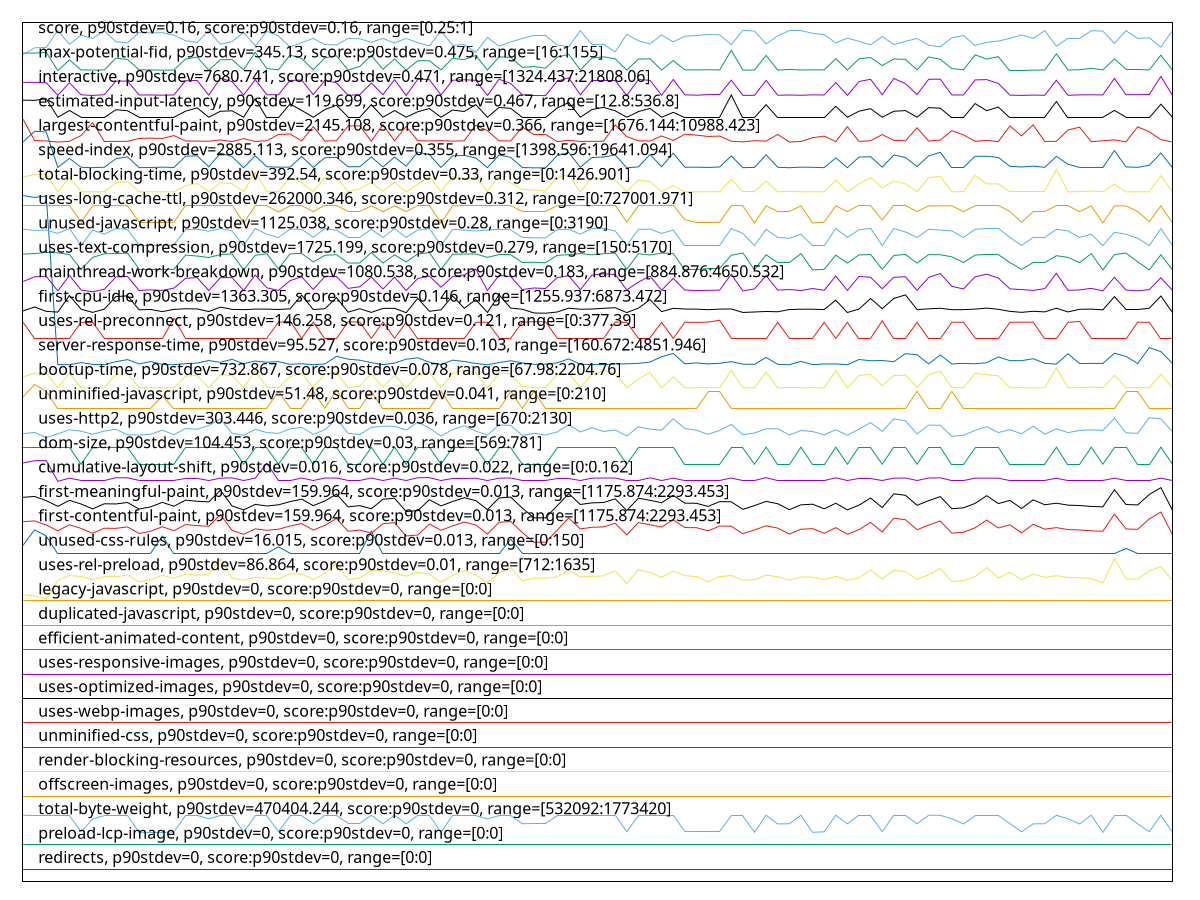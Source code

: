 reset

$redirectsP90Stdev0ScoreP90Stdev0Range00 <<EOF
0 0.5
1 0.5
2 0.5
3 0.5
4 0.5
5 0.5
6 0.5
7 0.5
8 0.5
9 0.5
10 0.5
11 0.5
12 0.5
13 0.5
14 0.5
15 0.5
16 0.5
17 0.5
18 0.5
19 0.5
20 0.5
21 0.5
22 0.5
23 0.5
24 0.5
25 0.5
26 0.5
27 0.5
28 0.5
29 0.5
30 0.5
31 0.5
32 0.5
33 0.5
34 0.5
35 0.5
36 0.5
37 0.5
38 0.5
39 0.5
40 0.5
41 0.5
42 0.5
43 0.5
44 0.5
45 0.5
46 0.5
47 0.5
48 0.5
49 0.5
50 0.5
51 0.5
52 0.5
53 0.5
54 0.5
55 0.5
56 0.5
57 0.5
58 0.5
59 0.5
60 0.5
61 0.5
62 0.5
63 0.5
64 0.5
65 0.5
66 0.5
67 0.5
68 0.5
69 0.5
70 0.5
71 0.5
72 0.5
73 0.5
74 0.5
75 0.5
76 0.5
77 0.5
78 0.5
79 0.5
80 0.5
81 0.5
82 0.5
83 0.5
84 0.5
85 0.5
86 0.5
87 0.5
88 0.5
89 0.5
90 0.5
91 0.5
92 0.5
93 0.5
94 0.5
95 0.5
96 0.5
97 0.5
98 0.5
99 0.5
EOF

$preloadLcpImageP90Stdev0ScoreP90Stdev0Range00 <<EOF
0 1.5
1 1.5
2 1.5
3 1.5
4 1.5
5 1.5
6 1.5
7 1.5
8 1.5
9 1.5
10 1.5
11 1.5
12 1.5
13 1.5
14 1.5
15 1.5
16 1.5
17 1.5
18 1.5
19 1.5
20 1.5
21 1.5
22 1.5
23 1.5
24 1.5
25 1.5
26 1.5
27 1.5
28 1.5
29 1.5
30 1.5
31 1.5
32 1.5
33 1.5
34 1.5
35 1.5
36 1.5
37 1.5
38 1.5
39 1.5
40 1.5
41 1.5
42 1.5
43 1.5
44 1.5
45 1.5
46 1.5
47 1.5
48 1.5
49 1.5
50 1.5
51 1.5
52 1.5
53 1.5
54 1.5
55 1.5
56 1.5
57 1.5
58 1.5
59 1.5
60 1.5
61 1.5
62 1.5
63 1.5
64 1.5
65 1.5
66 1.5
67 1.5
68 1.5
69 1.5
70 1.5
71 1.5
72 1.5
73 1.5
74 1.5
75 1.5
76 1.5
77 1.5
78 1.5
79 1.5
80 1.5
81 1.5
82 1.5
83 1.5
84 1.5
85 1.5
86 1.5
87 1.5
88 1.5
89 1.5
90 1.5
91 1.5
92 1.5
93 1.5
94 1.5
95 1.5
96 1.5
97 1.5
98 1.5
99 1.5
EOF

$totalByteWeightP90Stdev470404244ScoreP90Stdev0Range5320921773420 <<EOF
0 2.7176369149001998
1 2.7222458225185058
2 2.722238983531067
3 2.7147371842260384
4 2.7147468727915767
5 2.0364806049572888
6 2.5655002198245964
7 2.714758841019595
8 2.714755421525876
9 2.714755421525876
10 2.016564903619127
11 2.016551795559869
12 2.0165375476693708
13 2.0364600879949717
14 2.7148021546067094
15 2.7147468727915767
16 2.56591112898656
17 2.714769669416374
18 2.714769099500754
19 2.016551795559869
20 2.7147081185294226
21 2.7147434532978574
22 2.0476133366768385
23 2.7147497223696764
24 2.7147485825384368
25 2.3617833115679843
26 2.7147520020321565
27 2.7147867668849717
28 2.3617964196272427
29 2.3617958497116227
30 2.7147816376443923
31 2.361799269205342
32 2.7147440232134774
33 2.363618439864132
34 2.714759980850835
35 2.7147257859136396
36 2.01479531561927
37 2.7147502922852964
38 2.7147434532978574
39 2.714766819838274
40 2.5659151183958993
41 2.7147297753229793
42 2.714747442707197
43 2.365561852128065
44 2.3590311890393827
45 2.3590311890393827
46 2.7147542816946357
47 2.7147366143104184
48 2.7147331948166986
49 2.7147861969693516
50 2.714745163044717
51 2.714753711779016
52 2.0364828846197685
53 2.714761120682075
54 2.714755991441496
55 2.7147366143104184
56 2.7147542816946357
57 2.0448469662577384
58 2.0364629375730714
59 2.0364600879949717
60 2.036457238416872
61 2.714755421525876
62 2.714737754141658
63 2.01479588553489
64 2.714754851610256
65 2.3590186508957443
66 2.365946545171512
67 2.714767389753894
68 2.0165341281756515
69 2.0364492595981933
70 2.7147685295851343
71 2.363638956826449
72 2.7147434532978574
73 2.714762830428935
74 2.0448560849076576
75 2.714737754141658
76 2.7147485825384368
77 2.3629265623015474
78 2.7147485825384368
79 2.7119844917818168
80 2.5659139785646596
81 2.359023210220704
82 2.714745163044717
83 2.7147331948166986
84 2.7147423134666173
85 2.365117317944526
86 2.0364560985856324
87 2.3624740492993297
88 2.365984159602427
89 2.7147730889100936
90 2.5659134086490396
91 2.359036318279962
92 2.7147331948166986
93 2.0147936058724105
94 2.71472521599802
95 2.714740033804138
96 2.364675633339087
97 2.03647148630737
98 2.714742883382238
99 2.014802154606709
EOF

$offscreenImagesP90Stdev0ScoreP90Stdev0Range00 <<EOF
0 3.5
1 3.5
2 3.5
3 3.5
4 3.5
5 3.5
6 3.5
7 3.5
8 3.5
9 3.5
10 3.5
11 3.5
12 3.5
13 3.5
14 3.5
15 3.5
16 3.5
17 3.5
18 3.5
19 3.5
20 3.5
21 3.5
22 3.5
23 3.5
24 3.5
25 3.5
26 3.5
27 3.5
28 3.5
29 3.5
30 3.5
31 3.5
32 3.5
33 3.5
34 3.5
35 3.5
36 3.5
37 3.5
38 3.5
39 3.5
40 3.5
41 3.5
42 3.5
43 3.5
44 3.5
45 3.5
46 3.5
47 3.5
48 3.5
49 3.5
50 3.5
51 3.5
52 3.5
53 3.5
54 3.5
55 3.5
56 3.5
57 3.5
58 3.5
59 3.5
60 3.5
61 3.5
62 3.5
63 3.5
64 3.5
65 3.5
66 3.5
67 3.5
68 3.5
69 3.5
70 3.5
71 3.5
72 3.5
73 3.5
74 3.5
75 3.5
76 3.5
77 3.5
78 3.5
79 3.5
80 3.5
81 3.5
82 3.5
83 3.5
84 3.5
85 3.5
86 3.5
87 3.5
88 3.5
89 3.5
90 3.5
91 3.5
92 3.5
93 3.5
94 3.5
95 3.5
96 3.5
97 3.5
98 3.5
99 3.5
EOF

$renderBlockingResourcesP90Stdev0ScoreP90Stdev0Range00 <<EOF
0 4.5
1 4.5
2 4.5
3 4.5
4 4.5
5 4.5
6 4.5
7 4.5
8 4.5
9 4.5
10 4.5
11 4.5
12 4.5
13 4.5
14 4.5
15 4.5
16 4.5
17 4.5
18 4.5
19 4.5
20 4.5
21 4.5
22 4.5
23 4.5
24 4.5
25 4.5
26 4.5
27 4.5
28 4.5
29 4.5
30 4.5
31 4.5
32 4.5
33 4.5
34 4.5
35 4.5
36 4.5
37 4.5
38 4.5
39 4.5
40 4.5
41 4.5
42 4.5
43 4.5
44 4.5
45 4.5
46 4.5
47 4.5
48 4.5
49 4.5
50 4.5
51 4.5
52 4.5
53 4.5
54 4.5
55 4.5
56 4.5
57 4.5
58 4.5
59 4.5
60 4.5
61 4.5
62 4.5
63 4.5
64 4.5
65 4.5
66 4.5
67 4.5
68 4.5
69 4.5
70 4.5
71 4.5
72 4.5
73 4.5
74 4.5
75 4.5
76 4.5
77 4.5
78 4.5
79 4.5
80 4.5
81 4.5
82 4.5
83 4.5
84 4.5
85 4.5
86 4.5
87 4.5
88 4.5
89 4.5
90 4.5
91 4.5
92 4.5
93 4.5
94 4.5
95 4.5
96 4.5
97 4.5
98 4.5
99 4.5
EOF

$unminifiedCssP90Stdev0ScoreP90Stdev0Range00 <<EOF
0 5.5
1 5.5
2 5.5
3 5.5
4 5.5
5 5.5
6 5.5
7 5.5
8 5.5
9 5.5
10 5.5
11 5.5
12 5.5
13 5.5
14 5.5
15 5.5
16 5.5
17 5.5
18 5.5
19 5.5
20 5.5
21 5.5
22 5.5
23 5.5
24 5.5
25 5.5
26 5.5
27 5.5
28 5.5
29 5.5
30 5.5
31 5.5
32 5.5
33 5.5
34 5.5
35 5.5
36 5.5
37 5.5
38 5.5
39 5.5
40 5.5
41 5.5
42 5.5
43 5.5
44 5.5
45 5.5
46 5.5
47 5.5
48 5.5
49 5.5
50 5.5
51 5.5
52 5.5
53 5.5
54 5.5
55 5.5
56 5.5
57 5.5
58 5.5
59 5.5
60 5.5
61 5.5
62 5.5
63 5.5
64 5.5
65 5.5
66 5.5
67 5.5
68 5.5
69 5.5
70 5.5
71 5.5
72 5.5
73 5.5
74 5.5
75 5.5
76 5.5
77 5.5
78 5.5
79 5.5
80 5.5
81 5.5
82 5.5
83 5.5
84 5.5
85 5.5
86 5.5
87 5.5
88 5.5
89 5.5
90 5.5
91 5.5
92 5.5
93 5.5
94 5.5
95 5.5
96 5.5
97 5.5
98 5.5
99 5.5
EOF

$usesWebpImagesP90Stdev0ScoreP90Stdev0Range00 <<EOF
0 6.5
1 6.5
2 6.5
3 6.5
4 6.5
5 6.5
6 6.5
7 6.5
8 6.5
9 6.5
10 6.5
11 6.5
12 6.5
13 6.5
14 6.5
15 6.5
16 6.5
17 6.5
18 6.5
19 6.5
20 6.5
21 6.5
22 6.5
23 6.5
24 6.5
25 6.5
26 6.5
27 6.5
28 6.5
29 6.5
30 6.5
31 6.5
32 6.5
33 6.5
34 6.5
35 6.5
36 6.5
37 6.5
38 6.5
39 6.5
40 6.5
41 6.5
42 6.5
43 6.5
44 6.5
45 6.5
46 6.5
47 6.5
48 6.5
49 6.5
50 6.5
51 6.5
52 6.5
53 6.5
54 6.5
55 6.5
56 6.5
57 6.5
58 6.5
59 6.5
60 6.5
61 6.5
62 6.5
63 6.5
64 6.5
65 6.5
66 6.5
67 6.5
68 6.5
69 6.5
70 6.5
71 6.5
72 6.5
73 6.5
74 6.5
75 6.5
76 6.5
77 6.5
78 6.5
79 6.5
80 6.5
81 6.5
82 6.5
83 6.5
84 6.5
85 6.5
86 6.5
87 6.5
88 6.5
89 6.5
90 6.5
91 6.5
92 6.5
93 6.5
94 6.5
95 6.5
96 6.5
97 6.5
98 6.5
99 6.5
EOF

$usesOptimizedImagesP90Stdev0ScoreP90Stdev0Range00 <<EOF
0 7.5
1 7.5
2 7.5
3 7.5
4 7.5
5 7.5
6 7.5
7 7.5
8 7.5
9 7.5
10 7.5
11 7.5
12 7.5
13 7.5
14 7.5
15 7.5
16 7.5
17 7.5
18 7.5
19 7.5
20 7.5
21 7.5
22 7.5
23 7.5
24 7.5
25 7.5
26 7.5
27 7.5
28 7.5
29 7.5
30 7.5
31 7.5
32 7.5
33 7.5
34 7.5
35 7.5
36 7.5
37 7.5
38 7.5
39 7.5
40 7.5
41 7.5
42 7.5
43 7.5
44 7.5
45 7.5
46 7.5
47 7.5
48 7.5
49 7.5
50 7.5
51 7.5
52 7.5
53 7.5
54 7.5
55 7.5
56 7.5
57 7.5
58 7.5
59 7.5
60 7.5
61 7.5
62 7.5
63 7.5
64 7.5
65 7.5
66 7.5
67 7.5
68 7.5
69 7.5
70 7.5
71 7.5
72 7.5
73 7.5
74 7.5
75 7.5
76 7.5
77 7.5
78 7.5
79 7.5
80 7.5
81 7.5
82 7.5
83 7.5
84 7.5
85 7.5
86 7.5
87 7.5
88 7.5
89 7.5
90 7.5
91 7.5
92 7.5
93 7.5
94 7.5
95 7.5
96 7.5
97 7.5
98 7.5
99 7.5
EOF

$usesResponsiveImagesP90Stdev0ScoreP90Stdev0Range00 <<EOF
0 8.5
1 8.5
2 8.5
3 8.5
4 8.5
5 8.5
6 8.5
7 8.5
8 8.5
9 8.5
10 8.5
11 8.5
12 8.5
13 8.5
14 8.5
15 8.5
16 8.5
17 8.5
18 8.5
19 8.5
20 8.5
21 8.5
22 8.5
23 8.5
24 8.5
25 8.5
26 8.5
27 8.5
28 8.5
29 8.5
30 8.5
31 8.5
32 8.5
33 8.5
34 8.5
35 8.5
36 8.5
37 8.5
38 8.5
39 8.5
40 8.5
41 8.5
42 8.5
43 8.5
44 8.5
45 8.5
46 8.5
47 8.5
48 8.5
49 8.5
50 8.5
51 8.5
52 8.5
53 8.5
54 8.5
55 8.5
56 8.5
57 8.5
58 8.5
59 8.5
60 8.5
61 8.5
62 8.5
63 8.5
64 8.5
65 8.5
66 8.5
67 8.5
68 8.5
69 8.5
70 8.5
71 8.5
72 8.5
73 8.5
74 8.5
75 8.5
76 8.5
77 8.5
78 8.5
79 8.5
80 8.5
81 8.5
82 8.5
83 8.5
84 8.5
85 8.5
86 8.5
87 8.5
88 8.5
89 8.5
90 8.5
91 8.5
92 8.5
93 8.5
94 8.5
95 8.5
96 8.5
97 8.5
98 8.5
99 8.5
EOF

$efficientAnimatedContentP90Stdev0ScoreP90Stdev0Range00 <<EOF
0 9.5
1 9.5
2 9.5
3 9.5
4 9.5
5 9.5
6 9.5
7 9.5
8 9.5
9 9.5
10 9.5
11 9.5
12 9.5
13 9.5
14 9.5
15 9.5
16 9.5
17 9.5
18 9.5
19 9.5
20 9.5
21 9.5
22 9.5
23 9.5
24 9.5
25 9.5
26 9.5
27 9.5
28 9.5
29 9.5
30 9.5
31 9.5
32 9.5
33 9.5
34 9.5
35 9.5
36 9.5
37 9.5
38 9.5
39 9.5
40 9.5
41 9.5
42 9.5
43 9.5
44 9.5
45 9.5
46 9.5
47 9.5
48 9.5
49 9.5
50 9.5
51 9.5
52 9.5
53 9.5
54 9.5
55 9.5
56 9.5
57 9.5
58 9.5
59 9.5
60 9.5
61 9.5
62 9.5
63 9.5
64 9.5
65 9.5
66 9.5
67 9.5
68 9.5
69 9.5
70 9.5
71 9.5
72 9.5
73 9.5
74 9.5
75 9.5
76 9.5
77 9.5
78 9.5
79 9.5
80 9.5
81 9.5
82 9.5
83 9.5
84 9.5
85 9.5
86 9.5
87 9.5
88 9.5
89 9.5
90 9.5
91 9.5
92 9.5
93 9.5
94 9.5
95 9.5
96 9.5
97 9.5
98 9.5
99 9.5
EOF

$duplicatedJavascriptP90Stdev0ScoreP90Stdev0Range00 <<EOF
0 10.5
1 10.5
2 10.5
3 10.5
4 10.5
5 10.5
6 10.5
7 10.5
8 10.5
9 10.5
10 10.5
11 10.5
12 10.5
13 10.5
14 10.5
15 10.5
16 10.5
17 10.5
18 10.5
19 10.5
20 10.5
21 10.5
22 10.5
23 10.5
24 10.5
25 10.5
26 10.5
27 10.5
28 10.5
29 10.5
30 10.5
31 10.5
32 10.5
33 10.5
34 10.5
35 10.5
36 10.5
37 10.5
38 10.5
39 10.5
40 10.5
41 10.5
42 10.5
43 10.5
44 10.5
45 10.5
46 10.5
47 10.5
48 10.5
49 10.5
50 10.5
51 10.5
52 10.5
53 10.5
54 10.5
55 10.5
56 10.5
57 10.5
58 10.5
59 10.5
60 10.5
61 10.5
62 10.5
63 10.5
64 10.5
65 10.5
66 10.5
67 10.5
68 10.5
69 10.5
70 10.5
71 10.5
72 10.5
73 10.5
74 10.5
75 10.5
76 10.5
77 10.5
78 10.5
79 10.5
80 10.5
81 10.5
82 10.5
83 10.5
84 10.5
85 10.5
86 10.5
87 10.5
88 10.5
89 10.5
90 10.5
91 10.5
92 10.5
93 10.5
94 10.5
95 10.5
96 10.5
97 10.5
98 10.5
99 10.5
EOF

$legacyJavascriptP90Stdev0ScoreP90Stdev0Range00 <<EOF
0 11.5
1 11.5
2 11.5
3 11.5
4 11.5
5 11.5
6 11.5
7 11.5
8 11.5
9 11.5
10 11.5
11 11.5
12 11.5
13 11.5
14 11.5
15 11.5
16 11.5
17 11.5
18 11.5
19 11.5
20 11.5
21 11.5
22 11.5
23 11.5
24 11.5
25 11.5
26 11.5
27 11.5
28 11.5
29 11.5
30 11.5
31 11.5
32 11.5
33 11.5
34 11.5
35 11.5
36 11.5
37 11.5
38 11.5
39 11.5
40 11.5
41 11.5
42 11.5
43 11.5
44 11.5
45 11.5
46 11.5
47 11.5
48 11.5
49 11.5
50 11.5
51 11.5
52 11.5
53 11.5
54 11.5
55 11.5
56 11.5
57 11.5
58 11.5
59 11.5
60 11.5
61 11.5
62 11.5
63 11.5
64 11.5
65 11.5
66 11.5
67 11.5
68 11.5
69 11.5
70 11.5
71 11.5
72 11.5
73 11.5
74 11.5
75 11.5
76 11.5
77 11.5
78 11.5
79 11.5
80 11.5
81 11.5
82 11.5
83 11.5
84 11.5
85 11.5
86 11.5
87 11.5
88 11.5
89 11.5
90 11.5
91 11.5
92 11.5
93 11.5
94 11.5
95 11.5
96 11.5
97 11.5
98 11.5
99 11.5
EOF

$usesRelPreloadP90Stdev86864ScoreP90Stdev001Range7121635 <<EOF
0 11.75010941475827
1 11.703798982188296
2 11.579117048346056
3 12.337895674300254
4 12.535605597964377
5 12.492857506361323
6 12.369956743002545
7 12.487513994910941
8 12.485732824427481
9 12.560541984732826
10 12.271992366412213
11 12.368175572519084
12 12.549854961832061
13 12.421610687022902
14 12.589040712468194
15 12.548073791348601
16 12.571229007633589
17 13.21066921119593
18 12.428735368956744
19 12.341458015267175
20 12.464358778625954
21 12.428735368956744
22 12.393111959287532
23 12.599727735368957
24 12.603290076335878
25 12.361050890585242
26 12.626445292620865
27 13.048582697201018
28 12.366394402035624
29 12.435860050890586
30 12.744002544529263
31 12.719066157760814
32 12.626445292620865
33 12.507106870229007
34 12.667412213740459
35 12.589040712468194
36 12.263086513994912
37 12.542730279898219
38 12.742221374045801
39 12.567666666666668
40 12.245274809160305
41 12.63713231552163
42 12.866903307888041
43 12.314740458015267
44 12.428735368956744
45 12.426954198473283
46 12.476826972010178
47 12.751127226463105
48 12.473264631043257
49 12.505325699745548
50 12.51601272264631
51 12.724409669211196
52 12.206089058524173
53 12.779625954198472
54 12.660287531806617
55 12.460796437659033
56 12.708379134860051
57 12.530262086513995
58 12.494638676844783
59 12.277335877862596
60 12.494638676844783
61 12.533824427480916
62 12.35214503816794
63 12.361050890585242
64 12.551636132315522
65 12.48395165394402
66 12.346801526717558
67 12.476826972010178
68 12.469702290076336
69 12.364613231552163
70 12.507106870229007
71 12.343239185750637
72 12.439422391857507
73 12.76715776081425
74 12.393111959287532
75 12.745783715012724
76 12.703035623409669
77 12.373519083969466
78 12.564104325699745
79 12.818811704834605
80 12.288022900763359
81 12.32364631043257
82 12.492857506361323
83 12.861559796437659
84 12.439422391857507
85 12.662068702290076
86 12.371737913486005
87 12.585478371501273
88 12.460796437659033
89 12.528480916030535
90 12.455452926208652
91 12.437641221374045
92 12.41982951653944
93 12.2274631043257
94 13.223137404580154
95 12.400236641221374
96 12.384206106870229
97 12.726190839694656
98 12.906089058524174
99 12.330770992366412
EOF

$unusedCssRulesP90Stdev16015ScoreP90Stdev0013Range0150 <<EOF
0 13.772363636363636
1 14.408727272727273
2 14.154181818181817
3 13.454181818181818
4 13.454181818181818
5 13.454181818181818
6 13.454181818181818
7 13.454181818181818
8 13.454181818181818
9 13.454181818181818
10 13.454181818181818
11 13.454181818181818
12 14.154181818181817
13 13.454181818181818
14 13.454181818181818
15 13.454181818181818
16 13.454181818181818
17 13.454181818181818
18 13.454181818181818
19 13.454181818181818
20 13.454181818181818
21 13.454181818181818
22 13.708727272727272
23 13.454181818181818
24 13.454181818181818
25 13.454181818181818
26 13.454181818181818
27 13.454181818181818
28 13.454181818181818
29 13.454181818181818
30 14.345090909090908
31 13.454181818181818
32 13.454181818181818
33 13.454181818181818
34 13.454181818181818
35 13.454181818181818
36 13.454181818181818
37 13.454181818181818
38 13.454181818181818
39 13.454181818181818
40 13.454181818181818
41 13.454181818181818
42 14.02690909090909
43 13.454181818181818
44 13.454181818181818
45 13.454181818181818
46 13.454181818181818
47 13.454181818181818
48 13.454181818181818
49 13.454181818181818
50 13.454181818181818
51 13.454181818181818
52 13.454181818181818
53 13.454181818181818
54 13.454181818181818
55 13.454181818181818
56 13.454181818181818
57 13.454181818181818
58 13.454181818181818
59 13.454181818181818
60 13.454181818181818
61 13.454181818181818
62 13.454181818181818
63 13.454181818181818
64 13.454181818181818
65 13.454181818181818
66 13.454181818181818
67 13.454181818181818
68 13.454181818181818
69 13.454181818181818
70 13.454181818181818
71 13.454181818181818
72 13.454181818181818
73 13.454181818181818
74 13.454181818181818
75 13.454181818181818
76 13.454181818181818
77 13.454181818181818
78 13.454181818181818
79 13.454181818181818
80 13.454181818181818
81 13.454181818181818
82 13.454181818181818
83 13.454181818181818
84 13.454181818181818
85 13.454181818181818
86 13.454181818181818
87 13.454181818181818
88 13.454181818181818
89 13.454181818181818
90 13.454181818181818
91 13.454181818181818
92 13.454181818181818
93 13.454181818181818
94 13.454181818181818
95 13.645090909090909
96 13.454181818181818
97 13.454181818181818
98 13.454181818181818
99 13.454181818181818
EOF

$firstContentfulPaintP90Stdev159964ScoreP90Stdev0013Range11758742293453 <<EOF
0 14.739777796232014
1 14.77425436950179
2 14.603792589147801
3 14.369025361656895
4 14.61553557330853
5 14.465321042811983
6 14.264188321790208
7 14.473919425113632
8 14.467405448797798
9 14.527344992719803
10 14.259288722062593
11 14.348497976492993
12 14.533773710464105
13 14.37169384422041
14 14.624047036157384
15 14.577040774635021
16 14.55263467809353
17 15.030954087705602
18 14.387814357764896
19 14.224456720202406
20 14.448695067736274
21 14.386259772902168
22 14.431451798457594
23 14.563615317754266
24 14.663464731186366
25 14.398591262657298
26 14.589272611514335
27 14.872016608812636
28 14.346338830850316
29 14.399487031285465
30 14.269426741295597
31 14.659401108361429
32 14.70027705713985
33 14.156924180770316
34 14.194227573950737
35 14.640525192800633
36 14.38808840317339
37 14.567295277007313
38 14.723239847863276
39 14.605955056553007
40 14.234023396280733
41 14.713059199344505
42 14.750031523526383
43 14.298229744168923
44 13.899478726879149
45 13.898143378343216
46 14.388867356486017
47 14.894227573950737
48 14.445981741378642
49 14.511264340325644
50 14.527196067033168
51 14.676012689132854
52 14.197102005790939
53 14.703334185919047
54 14.615661800284563
55 14.519905905540146
56 14.819211657171962
57 14.499933808345375
58 14.494876978524804
59 14.365391353452141
60 14.562719549126099
61 14.555078388059371
62 14.24498853438301
63 14.400683419422345
64 14.572315567440082
65 14.477814191676769
66 14.232492063755695
67 14.431850963587946
68 14.457310612477647
69 14.2681445409601
70 14.496977439696169
71 14.225762172875594
72 14.415451421991175
73 14.711065588201098
74 14.319319614454095
75 14.8833200130656
76 14.822044013353484
77 14.41221713254386
78 14.603484772486947
79 14.76836211640563
80 14.271293571835882
81 14.307543966295183
82 14.490751349466027
83 14.805934572350756
84 14.48279572821339
85 14.612977816162589
86 14.281023014278041
87 14.636411743537789
88 14.43451169537223
89 14.498057012517508
90 14.418587165816849
91 14.403018064851876
92 14.36598041267363
93 14.349477896438517
94 15.047919436186174
95 14.444642517453094
96 14.426717733229252
97 14.853776810775797
98 15.135586839176867
99 14.204336804575174
EOF

$firstMeaningfulPaintP90Stdev159964ScoreP90Stdev0013Range11758742293453 <<EOF
0 15.739777796232014
1 15.77425436950179
2 15.603792589147801
3 15.369025361656895
4 15.61553557330853
5 15.465321042811983
6 15.264188321790208
7 15.473919425113632
8 15.467405448797798
9 15.527344992719803
10 15.259288722062593
11 15.348497976492993
12 15.533773710464105
13 15.37169384422041
14 15.624047036157384
15 15.577040774635021
16 15.55263467809353
17 16.030954087705602
18 15.387814357764896
19 15.224456720202406
20 15.448695067736274
21 15.386259772902168
22 15.431451798457594
23 15.563615317754266
24 15.663464731186366
25 15.398591262657298
26 15.589272611514335
27 15.872016608812636
28 15.346338830850316
29 15.399487031285465
30 15.269426741295597
31 15.659401108361429
32 15.70027705713985
33 15.156924180770316
34 15.194227573950737
35 15.640525192800633
36 15.38808840317339
37 15.567295277007313
38 15.723239847863276
39 15.605955056553007
40 15.234023396280733
41 15.713059199344505
42 15.750031523526383
43 15.298229744168923
44 14.899478726879149
45 14.898143378343216
46 15.388867356486017
47 15.894227573950737
48 15.445981741378642
49 15.511264340325644
50 15.527196067033168
51 15.676012689132854
52 15.197102005790939
53 15.703334185919047
54 15.615661800284563
55 15.519905905540146
56 15.819211657171962
57 15.499933808345375
58 15.494876978524804
59 15.365391353452141
60 15.562719549126099
61 15.555078388059371
62 15.24498853438301
63 15.400683419422345
64 15.572315567440082
65 15.477814191676769
66 15.232492063755695
67 15.431850963587946
68 15.457310612477647
69 15.2681445409601
70 15.496977439696169
71 15.225762172875594
72 15.415451421991175
73 15.711065588201098
74 15.319319614454095
75 15.8833200130656
76 15.822044013353484
77 15.41221713254386
78 15.603484772486947
79 15.76836211640563
80 15.271293571835882
81 15.307543966295183
82 15.490751349466027
83 15.805934572350756
84 15.48279572821339
85 15.612977816162589
86 15.281023014278041
87 15.636411743537789
88 15.43451169537223
89 15.498057012517508
90 15.418587165816849
91 15.403018064851876
92 15.36598041267363
93 15.349477896438517
94 16.047919436186174
95 15.444642517453094
96 15.426717733229252
97 15.853776810775797
98 16.135586839176867
99 15.204336804575174
EOF

$cumulativeLayoutShiftP90Stdev0016ScoreP90Stdev0022Range00162 <<EOF
0 17.145836260430176
1 17.24088255335137
2 17.241188742751383
3 16.395977951894363
4 16.523014240106654
5 16.427661757785447
6 16.427661757785447
7 16.427661757785447
8 16.54273794062426
9 16.537622026065684
10 16.427661757785447
11 16.427661757785447
12 16.427661757785447
13 16.427661757785447
14 16.523014240106654
15 16.523014240106654
16 16.427661757785447
17 16.523014240106654
18 16.536103836957277
19 16.427661757785447
20 16.523014240106654
21 17.127661757785447
22 16.427661757785447
23 16.427661757785447
24 16.529597312206967
25 16.427661757785447
26 16.529086996540276
27 16.529597312206967
28 16.427661757785447
29 16.427661757785447
30 16.529597312206967
31 16.427661757785447
32 16.523014240106654
33 16.427661757785447
34 16.541188742751384
35 16.545595708357727
36 16.427661757785447
37 16.523014240106654
38 16.523014240106654
39 16.522708050706637
40 16.427661757785447
41 16.522708050706637
42 16.529597312206967
43 16.427661757785447
44 16.427661757785447
45 16.427661757785447
46 16.523014240106654
47 16.523014240106654
48 16.427661757785447
49 16.523014240106654
50 16.52939318594029
51 16.529086996540276
52 16.427661757785447
53 16.427661757785447
54 16.537622026065684
55 16.427661757785447
56 16.523014240106654
57 16.427661757785447
58 16.427661757785447
59 16.427661757785447
60 16.427661757785447
61 16.53009486998199
62 16.427661757785447
63 16.427661757785447
64 16.54328652996595
65 16.427661757785447
66 16.427661757785447
67 16.427661757785447
68 16.427661757785447
69 16.427661757785447
70 16.537622026065684
71 16.427661757785447
72 16.523014240106654
73 16.523014240106654
74 16.427661757785447
75 16.522708050706637
76 16.53009486998199
77 16.427661757785447
78 16.52934215437362
79 16.537622026065684
80 16.427661757785447
81 16.427661757785447
82 16.522708050706637
83 16.523014240106654
84 16.522708050706637
85 16.427661757785447
86 16.427661757785447
87 16.427661757785447
88 16.427661757785447
89 16.523014240106654
90 16.427661757785447
91 16.427661757785447
92 16.427661757785447
93 16.427661757785447
94 16.523014240106654
95 16.427661757785447
96 16.427661757785447
97 16.427661757785447
98 16.522708050706637
99 16.427661757785447
EOF

$domSizeP90Stdev104453ScoreP90Stdev003Range569781 <<EOF
0 17.794
1 17.794
2 17.794
3 17.794
4 17.794
5 17.093999999999998
6 17.794
7 17.794
8 17.794
9 17.794
10 17.093999999999998
11 17.093999999999998
12 17.093999999999998
13 17.093999999999998
14 17.794
15 17.794
16 17.794
17 17.794
18 17.794
19 17.093999999999998
20 17.794
21 17.794
22 17.093999999999998
23 17.794
24 17.794
25 17.093999999999998
26 17.794
27 17.794
28 17.093999999999998
29 17.093999999999998
30 17.794
31 17.093999999999998
32 17.794
33 17.093999999999998
34 17.794
35 17.794
36 17.093999999999998
37 17.794
38 17.794
39 17.794
40 17.093999999999998
41 17.794
42 17.794
43 17.093999999999998
44 17.093999999999998
45 17.093999999999998
46 17.794
47 17.794
48 17.794
49 17.794
50 17.794
51 17.794
52 17.093999999999998
53 17.794
54 17.794
55 17.794
56 17.794
57 17.093999999999998
58 17.093999999999998
59 17.093999999999998
60 17.093999999999998
61 17.794
62 17.794
63 17.093999999999998
64 17.794
65 17.093999999999998
66 17.093999999999998
67 17.794
68 17.093999999999998
69 17.093999999999998
70 17.794
71 17.093999999999998
72 17.794
73 17.794
74 17.093999999999998
75 17.794
76 17.794
77 17.093999999999998
78 17.794
79 17.794
80 17.093999999999998
81 17.093999999999998
82 17.794
83 17.794
84 17.794
85 17.093999999999998
86 17.093999999999998
87 17.093999999999998
88 17.093999999999998
89 17.794
90 17.093999999999998
91 17.093999999999998
92 17.794
93 17.093999999999998
94 17.794
95 17.794
96 17.093999999999998
97 17.093999999999998
98 17.794
99 17.093999999999998
EOF

$usesHttp2P90Stdev303446ScoreP90Stdev0036Range6702130 <<EOF
0 18.3418
1 18.3978
2 18.185
3 18.3418
4 18.5098
5 18.4482
6 18.319399999999998
7 18.453799999999998
8 18.5266
9 18.302599999999998
10 18.2858
11 18.325
12 18.493
13 18.302599999999998
14 18.5602
15 18.5266
16 18.6834
17 18.9466
18 18.3642
19 18.2802
20 18.521
21 18.3922
22 18.3586
23 18.5434
24 18.605
25 18.319399999999998
26 18.5098
27 18.9466
28 18.3642
29 18.3082
30 18.605
31 18.6554
32 18.6498
33 18.493
34 18.8234
35 18.576999999999998
36 18.2522
37 18.5154
38 18.6722
39 18.4482
40 18.2914
41 18.7002
42 18.689
43 18.2746
44 18.3586
45 18.2914
46 18.4146
47 18.711399999999998
48 18.4146
49 18.5882
50 18.436999999999998
51 18.4986
52 18.2522
53 18.627399999999998
54 18.5322
55 18.493
56 18.9578
57 18.5602
58 18.4874
59 18.319399999999998
60 18.4818
61 18.728199999999998
62 18.302599999999998
63 18.3754
64 18.5434
65 18.549
66 18.2914
67 18.4762
68 18.436999999999998
69 18.297
70 18.5098
71 18.2802
72 18.5322
73 18.801
74 18.4426
75 18.952199999999998
76 18.8738
77 18.336199999999998
78 18.7002
79 18.689
80 18.241
81 18.2802
82 18.4818
83 18.633
84 18.3922
85 18.5098
86 18.3418
87 18.6554
88 18.325
89 18.5434
90 18.3922
91 18.4762
92 18.504199999999997
93 18.4762
94 18.9802
95 18.381
96 18.3586
97 19.002599999999997
98 18.952199999999998
99 18.420199999999998
EOF

$unminifiedJavascriptP90Stdev5148ScoreP90Stdev0041Range0210 <<EOF
0 19.848599999999998
1 20.361933333333333
2 20.081933333333332
3 19.381933333333333
4 19.381933333333333
5 19.381933333333333
6 19.381933333333333
7 19.381933333333333
8 19.381933333333333
9 19.381933333333333
10 19.381933333333333
11 19.381933333333333
12 19.895266666666664
13 19.381933333333333
14 19.381933333333333
15 19.381933333333333
16 19.381933333333333
17 19.381933333333333
18 19.381933333333333
19 19.381933333333333
20 19.381933333333333
21 19.381933333333333
22 20.081933333333332
23 19.381933333333333
24 19.381933333333333
25 20.081933333333332
26 19.381933333333333
27 20.1286
28 19.381933333333333
29 19.381933333333333
30 20.081933333333332
31 19.381933333333333
32 19.381933333333333
33 19.381933333333333
34 19.381933333333333
35 19.381933333333333
36 20.081933333333332
37 19.381933333333333
38 19.381933333333333
39 19.381933333333333
40 19.381933333333333
41 19.381933333333333
42 20.081933333333332
43 19.381933333333333
44 20.081933333333332
45 19.381933333333333
46 19.381933333333333
47 19.381933333333333
48 19.381933333333333
49 19.381933333333333
50 19.381933333333333
51 19.381933333333333
52 19.381933333333333
53 19.381933333333333
54 19.381933333333333
55 19.381933333333333
56 19.381933333333333
57 19.381933333333333
58 19.381933333333333
59 20.081933333333332
60 20.081933333333332
61 19.381933333333333
62 19.381933333333333
63 19.381933333333333
64 19.381933333333333
65 19.381933333333333
66 19.381933333333333
67 19.381933333333333
68 19.381933333333333
69 19.381933333333333
70 19.381933333333333
71 19.381933333333333
72 19.381933333333333
73 19.381933333333333
74 19.381933333333333
75 19.381933333333333
76 19.381933333333333
77 20.081933333333332
78 19.381933333333333
79 19.381933333333333
80 20.081933333333332
81 19.381933333333333
82 19.381933333333333
83 19.381933333333333
84 19.381933333333333
85 19.381933333333333
86 19.381933333333333
87 19.381933333333333
88 19.381933333333333
89 19.381933333333333
90 19.381933333333333
91 19.381933333333333
92 19.381933333333333
93 19.381933333333333
94 19.381933333333333
95 20.081933333333332
96 20.081933333333332
97 19.381933333333333
98 19.381933333333333
99 19.381933333333333
EOF

$bootupTimeP90Stdev732867ScoreP90Stdev0078Range6798220476 <<EOF
0 20.669221224591595
1 20.826148959816926
2 20.825092258955156
3 20.224069906340862
4 20.8254353038726
5 20.226883180954005
6 20.22340372536279
7 20.231177368224152
8 20.774344582931327
9 20.820174771321618
10 20.230452992126157
11 20.23163220902987
12 20.22476671632942
13 20.22770710133608
14 20.705149053891745
15 20.72874411211968
16 20.225647300380892
17 20.751068066412447
18 20.73962047374328
19 20.231374925341786
20 20.913907200661587
21 20.2492530787625
22 20.229206391399373
23 20.680777550247985
24 20.815941842072448
25 20.235989185771512
26 20.799559915813976
27 20.855666137222343
28 20.226921467217114
29 20.3027527713785
30 20.794518380687972
31 20.244928262481867
32 20.74380133367463
33 20.22462888578223
34 20.739482643196094
35 20.86238461067246
36 20.231713375907656
37 20.816938816363766
38 20.935687490018225
39 20.850336689397768
40 20.22622925158013
41 20.8370865794615
42 20.79209868885957
43 20.284353924779527
44 20.22704857761063
45 20.22740693703332
46 20.774912751075842
47 20.81043015163548
48 20.229370256605474
49 20.783291316894307
50 20.924684018001106
51 20.819631106385494
52 20.227241540376692
53 20.589277975772454
54 20.850160572587473
55 20.225154173312067
56 20.6771679213622
57 20.230840449108804
58 20.22652941588289
59 20.236225029152255
60 20.2316214888762
61 20.94248100454403
62 20.225351730429704
63 20.22544668036221
64 20.86843843459503
65 20.224684018001106
66 20.23851914203766
67 20.228442197587746
68 20.229057840698516
69 20.22831508719423
70 20.924547718904446
71 20.225348667528653
72 20.729142289256
73 20.778389143766013
74 20.321186841339536
75 20.728460793772683
76 20.74470182658292
77 20.23183895485065
78 20.768126893802656
79 20.908066248361894
80 20.22852489591606
81 20.23161076872253
82 20.82498658886898
83 20.760302713073994
84 20.717729919948894
85 20.230157422174965
86 20.231394834198603
87 20.22699191394123
88 20.228259954975353
89 21.041496938192846
90 20.226555450541806
91 20.232480632620334
92 20.255101688314813
93 20.228334996051046
94 20.740724649571302
95 20.2277714222581
96 20.228093026868205
97 20.23169040414979
98 20.782475053764852
99 20.227498824064774
EOF

$serverResponseTimeP90Stdev95527ScoreP90Stdev0103Range1606724851946 <<EOF
0 28.101709386483513
1 28.02592014386515
2 28.08348604512249
3 21.17833784248708
4 21.17175119940394
5 21.259355916391044
6 21.18626899997256
7 21.17568575089124
8 21.295761229439165
9 21.381560455657407
10 21.203744732226344
11 21.302505963776206
12 21.18376170223544
13 21.17365420440418
14 21.213042566439483
15 21.237666387351013
16 21.343472283373824
17 21.26906744734337
18 21.394108764249847
19 21.21102431734761
20 21.322802221298204
21 21.272047541353842
22 21.296780696403584
23 21.189213634262533
24 21.210399339773776
25 21.174434318255212
26 21.20108673067709
27 21.516626531047308
28 21.399451362138727
29 21.357201105161288
30 21.257071719395412
31 21.17571382316997
32 21.237130059078428
33 21.39875251014718
34 21.45238829238228
35 21.275587603450568
36 21.173057299109075
37 21.359028758255466
38 21.3027482718663
39 21.22405724212024
40 21.170406685001595
41 21.25780898608417
42 21.33486000375704
43 21.24665838147483
44 21.185669139700746
45 21.19360472965129
46 21.245989079250364
47 21.410937356604478
48 21.191818446231032
49 21.178082237001796
50 21.17774832463374
51 21.202110630106567
52 21.20725081209092
53 21.22822819174422
54 21.28007769055906
55 21.500072751526563
56 21.635620488119937
57 21.207267064462815
58 21.245947709576445
59 21.205231085510693
60 21.230104601954082
61 21.298931919447334
62 21.192933949938475
63 21.188486709992254
64 21.469963016355795
65 21.187383026191647
66 21.170777534578505
67 21.309460501459547
68 21.174082676026906
69 21.20297200581708
70 21.204897173142637
71 21.171040527505557
72 21.38535760072777
73 21.333976465721214
74 21.344063278715513
75 21.295239676050123
76 21.623521335987185
77 21.581209024498868
78 21.204842506073533
79 21.5736324642184
80 21.202518416892335
81 21.228108515187525
82 21.209161204532933
83 21.254195049569734
84 21.491255101028543
85 21.338546337200835
86 21.336986109498774
87 21.41824205902777
88 21.227069840874503
89 21.198056402062573
90 21.621615376010233
91 21.21973263370742
92 21.22572975893722
93 21.223420444639565
94 21.640262756528916
95 21.512204408403107
96 21.21747503150216
97 21.87175119940394
98 21.705799707457306
99 21.222139462236452
EOF

$usesRelPreconnectP90Stdev146258ScoreP90Stdev0121Range037739 <<EOF
0 22.913811615720522
1 22.251243930131004
2 22.251243930131004
3 22.251243930131004
4 22.251243930131004
5 22.90953213973799
6 22.906584541484715
7 22.251243930131004
8 22.251243930131004
9 22.251243930131004
10 22.251243930131004
11 22.251243930131004
12 22.251243930131004
13 23.075239563318778
14 22.251243930131004
15 22.251243930131004
16 22.251243930131004
17 22.251243930131004
18 22.251243930131004
19 22.251243930131004
20 22.251243930131004
21 22.251243930131004
22 22.90827886462882
23 22.951243930131003
24 22.251243930131004
25 22.920789781659387
26 22.251243930131004
27 22.251243930131004
28 22.932453537117905
29 22.916409868995633
30 22.251243930131004
31 22.923187161572052
32 22.251243930131004
33 22.909580174672488
34 22.251243930131004
35 22.251243930131004
36 22.251243930131004
37 22.251243930131004
38 22.251243930131004
39 22.908182794759824
40 22.912047423580784
41 22.251243930131004
42 22.251243930131004
43 22.910925152838427
44 22.93781598253275
45 22.931152227074236
46 22.251243930131004
47 22.251243930131004
48 22.251243930131004
49 22.251243930131004
50 22.251243930131004
51 22.921942620087336
52 22.90626576419214
53 22.251243930131004
54 22.251243930131004
55 22.908999388646286
56 22.251243930131004
57 22.908960087336244
58 22.90626576419214
59 22.917064890829693
60 22.992270131004368
61 22.251243930131004
62 22.251243930131004
63 22.251243930131004
64 22.251243930131004
65 22.910296331877728
66 22.251243930131004
67 22.251243930131004
68 22.251243930131004
69 22.90626576419214
70 22.251243930131004
71 22.909663144104805
72 22.251243930131004
73 22.251243930131004
74 22.970108558951964
75 22.251243930131004
76 22.251243930131004
77 22.91093388646288
78 22.251243930131004
79 22.251243930131004
80 22.91184655021834
81 22.912300698689954
82 22.251243930131004
83 22.251243930131004
84 22.251243930131004
85 22.908422969432316
86 22.914348733624454
87 22.914750480349344
88 22.251243930131004
89 22.251243930131004
90 22.90626576419214
91 22.9448727510917
92 22.251243930131004
93 22.251243930131004
94 22.251243930131004
95 22.251243930131004
96 22.916287598253273
97 22.90626576419214
98 22.251243930131004
99 22.251243930131004
EOF

$firstCpuIdleP90Stdev1363305ScoreP90Stdev0146Range12559376873472 <<EOF
0 23.373111234171322
1 23.535979641872707
2 23.35660245583371
3 23.32810141367856
4 24.007229698041932
5 23.44773275921665
6 23.31537406274208
7 23.44835862839939
8 23.962375471101367
9 23.992769108866135
10 23.4237955481521
11 23.433550289314713
12 23.348102074267047
13 23.43817857579043
14 23.463913682112533
15 23.457289631084375
16 23.35039181989823
17 23.530621981216242
18 23.44015538683025
19 23.427740701640985
20 23.449409540184327
21 23.449573535116233
22 23.434756458596656
23 23.460753284699425
24 24.021035651710868
25 23.43102866560358
26 23.466037013214457
27 23.920369110248764
28 23.325347239777106
29 23.466774721563876
30 23.31601001358047
31 23.47821417459661
32 23.48229832051139
33 23.302352058616474
34 23.89226669675801
35 23.36106184097177
36 23.421950201901957
37 23.989063495515488
38 23.48478163393105
39 23.836629937466853
40 23.31171200214384
41 24.036818685263768
42 23.490580333416677
43 23.446938862439747
44 23.291322996179726
45 23.281697972319808
46 23.33051025726849
47 23.48876724846461
48 23.44525052117359
49 23.452783265430984
50 23.483433380515482
51 23.506416329267257
52 23.307229698041933
53 23.49066340625923
54 23.839278455617094
55 23.346418504984563
56 23.482043725100713
57 23.452606903668148
58 23.4491753769291
59 23.424569281617703
60 23.449744251151902
61 23.45549859135267
62 23.31304318395584
63 23.331944742445383
64 23.3527811050762
65 23.341308517001895
66 23.430810632997392
67 23.445873433070673
68 23.446333425412455
69 23.430066741232512
70 23.814383083999587
71 23.310709079039796
72 23.455120730898912
73 23.882914415288937
74 23.46714196267368
75 23.887353838748815
76 24.03044869195799
77 23.431855630211015
78 23.461067697933625
79 23.4847306879645
80 23.42438660201733
81 23.429922640767757
82 23.44921086435699
83 23.491091271725008
84 23.441593568614213
85 23.357717554159613
86 23.31741781597541
87 23.36056246296192
88 23.336051538479857
89 23.486925531610503
90 23.334118280192445
91 23.442461263110474
92 23.450709939341078
93 23.41793246049239
94 23.960261818388865
95 23.43510353639516
96 23.432695768181834
97 23.48456978474033
98 23.986723879294352
99 23.308108011882144
EOF

$mainthreadWorkBreakdownP90Stdev1080538ScoreP90Stdev0183Range8848764650532 <<EOF
0 24.57762903194045
1 24.77304177661376
2 24.794046266393604
3 24.194471613957703
4 24.827993334252294
5 24.23302267535741
6 24.158720757354967
7 24.259675820172504
8 24.766996327438857
9 24.789016925288486
10 24.21165191406404
11 24.237042800598637
12 24.216764946240794
13 24.310515684691428
14 24.709345978890155
15 24.740485949745974
16 24.20861638966563
17 24.736694251900282
18 24.740752776574375
19 24.2177377318735
20 24.844717764168404
21 24.322839933440985
22 24.21926386317987
23 24.61576360718365
24 24.775577123784018
25 24.253577202552087
26 24.787946664172345
27 24.781729894450788
28 24.300285681934543
29 24.364425534638258
30 24.761723789925565
31 24.272491384742626
32 24.760651559607734
33 24.207643604032924
34 24.703464958056006
35 24.800950287503447
36 24.34650678389981
37 24.786462870702216
38 24.852022517821275
39 25.085637775195938
40 24.21304020125241
41 24.835729343074316
42 24.78634176479855
43 24.248532107833483
44 24.315225030522626
45 24.29430718561695
46 24.740233891930213
47 24.81756739592769
48 24.24340135284156
49 24.842912006222676
50 24.896268510495844
51 24.868167017840968
52 24.238495086841795
53 24.555161425308178
54 24.804548018983102
55 24.22362466031271
56 24.71020258162341
57 24.228594925367258
58 24.212008339569138
59 24.217858837777165
60 24.22970358591627
61 24.875789797566068
62 24.192795823323223
63 24.275148822417393
64 24.82294036272695
65 24.226944734354692
66 24.251791136623215
67 24.211472716710645
68 24.29270228624316
69 24.220638365956443
70 24.80555231184278
71 24.212557746839433
72 24.78699947816155
73 24.753714062069236
74 24.2869728939388
75 24.753101640345005
76 24.77684627427041
77 24.219006882359892
78 24.744121096057658
79 24.90805516718522
80 24.383020706155726
81 24.27433061911701
82 24.7738383186956
83 24.88110073451223
84 24.721351216966642
85 24.277220422590684
86 24.25036838840534
87 24.215513518569573
88 24.29003795636249
89 24.919099434839115
90 24.21764025639006
91 24.23578940372573
92 24.300991640738847
93 24.196268510495845
94 24.753519111102356
95 24.22978432318538
96 24.19692031625379
97 24.247116251821513
98 24.733733557165927
99 24.215374689850734
EOF

$usesTextCompressionP90Stdev1725199ScoreP90Stdev0279Range1505170 <<EOF
0 25.704114285714283
1 25.725542857142855
2 25.772685714285714
3 25.755542857142856
4 25.685542857142856
5 25.07697142857143
6 25.56982857142857
7 25.715542857142857
8 25.724114285714286
9 25.744114285714286
10 25.055542857142857
11 25.055542857142857
12 25.07697142857143
13 25.082685714285713
14 25.664114285714284
15 25.624114285714285
16 25.564114285714286
17 25.684114285714283
18 25.70982857142857
19 25.055542857142857
20 25.652685714285713
21 25.71982857142857
22 25.098399999999998
23 25.714114285714285
24 25.734114285714284
25 25.382685714285714
26 25.655542857142855
27 25.67982857142857
28 25.336971428571427
29 25.3384
30 25.76982857142857
31 25.336971428571427
32 25.672685714285713
33 25.3784
34 25.714114285714285
35 25.764114285714285
36 25.07697142857143
37 25.699828571428572
38 25.705542857142856
39 25.708399999999997
40 25.56982857142857
41 25.70125714285714
42 25.70125714285714
43 25.356971428571427
44 25.371257142857143
45 25.34697142857143
46 25.65125714285714
47 25.67982857142857
48 25.726971428571428
49 25.672685714285713
50 25.7184
51 25.744114285714286
52 25.07697142857143
53 25.72125714285714
54 25.66697142857143
55 25.745542857142855
56 25.726971428571428
57 25.07697142857143
58 25.07697142857143
59 25.11982857142857
60 25.11982857142857
61 25.655542857142855
62 25.74982857142857
63 25.055542857142857
64 25.676971428571427
65 25.355542857142858
66 25.355542857142858
67 25.725542857142855
68 25.055542857142857
69 25.07697142857143
70 25.65982857142857
71 25.335542857142855
72 25.671257142857144
73 25.684114285714283
74 25.0784
75 25.6484
76 25.688399999999998
77 25.334114285714286
78 25.682685714285714
79 25.676971428571427
80 25.591257142857142
81 25.356971428571427
82 25.664114285714284
83 25.68982857142857
84 25.684114285714283
85 25.355542857142858
86 25.07697142857143
87 25.3584
88 25.355542857142858
89 25.6384
90 25.56982857142857
91 25.355542857142858
92 25.72125714285714
93 25.055542857142857
94 25.684114285714283
95 25.746971428571428
96 25.384114285714286
97 25.055542857142857
98 25.675542857142855
99 25.055542857142857
EOF

$unusedJavascriptP90Stdev1125038ScoreP90Stdev028Range03190 <<EOF
0 26.72448734177215
1 26.67575316455696
2 26.68682911392405
3 26.551702531645567
4 26.757715189873416
5 26.05328481012658
6 26.68461392405063
7 26.5184746835443
8 26.751069620253162
9 26.717841772151896
10 26.05328481012658
11 26.05328481012658
12 26.05328481012658
13 26.05328481012658
14 26.702335443037974
15 26.722272151898732
16 26.64031012658228
17 26.751069620253162
18 26.653601265822783
19 26.05328481012658
20 26.751069620253162
21 26.5184746835443
22 26.38556329113924
23 26.722272151898732
24 26.717841772151896
25 26.392208860759492
26 26.751069620253162
27 26.68461392405063
28 26.389993670886074
29 26.389993670886074
30 26.717841772151896
31 26.387778481012656
32 26.75328481012658
33 26.387778481012656
34 26.68461392405063
35 26.751069620253162
36 26.05328481012658
37 26.717841772151896
38 26.68461392405063
39 26.651386075949365
40 26.68461392405063
41 26.717841772151896
42 26.697905063291138
43 26.38556329113924
44 26.3678417721519
45 26.36562658227848
46 26.702335443037974
47 26.717841772151896
48 26.52068987341772
49 26.75328481012658
50 26.759930379746834
51 26.651386075949365
52 26.05328481012658
53 26.717841772151896
54 26.726702531645568
55 26.551702531645567
56 26.68461392405063
57 26.05328481012658
58 26.05328481012658
59 26.05328481012658
60 26.05328481012658
61 26.751069620253162
62 26.551702531645567
63 26.05328481012658
64 26.717841772151896
65 26.38556329113924
66 26.352335443037973
67 26.5184746835443
68 26.05328481012658
69 26.05328481012658
70 26.75328481012658
71 26.387778481012656
72 26.702335443037974
73 26.759930379746834
74 26.05328481012658
75 26.751069620253162
76 26.611512658227845
77 26.38556329113924
78 26.717841772151896
79 26.68682911392405
80 26.651386075949365
81 26.387778481012656
82 26.720056962025314
83 26.751069620253162
84 26.751069620253162
85 26.38556329113924
86 26.05328481012658
87 26.389993670886074
88 26.38556329113924
89 26.717841772151896
90 26.651386075949365
91 26.38556329113924
92 26.5184746835443
93 26.05328481012658
94 26.59822151898734
95 26.5184746835443
96 26.35455063291139
97 26.05328481012658
98 26.751069620253162
99 26.05328481012658
EOF

$usesLongCacheTtlP90Stdev262000346ScoreP90Stdev0312Range0727001971 <<EOF
0 27.678261811047186
1 27.678261194738845
2 27.67825591759865
3 27.678383044435545
4 27.678404073282824
5 27.009123669100322
6 27.678410281171665
7 27.67834614056601
8 27.67835207253382
9 27.67840248891029
10 26.979512813063174
11 26.979512813063174
12 26.979512813063174
13 27.00915814598826
14 27.67847356151359
15 27.678446097273024
16 27.678456485840293
17 27.678466844849375
18 27.678485120906217
19 26.979512813063174
20 27.6783687399764
21 27.678383050253558
22 27.429558333680365
23 27.67842114501057
24 27.678433276608313
25 27.443485317408
26 27.678585981478637
27 27.67860449493724
28 27.443638459064125
29 27.443638459064125
30 27.67866749547946
31 27.44369361692217
32 27.67866279973952
33 27.446153783675413
34 27.678689470322595
35 27.678688756378598
36 26.979512813063174
37 27.678719335330257
38 27.678829486804457
39 27.67884534510828
40 27.678865861569
41 27.678871188597
42 27.67888532904831
43 27.449121086062178
44 27.44386557965608
45 27.44386557965608
46 27.678841936019005
47 27.678950875473628
48 27.67896575915963
49 27.679001629562464
50 27.67899138972238
51 27.678990011989686
52 27.009733650118722
53 27.67903989538249
54 27.679054203954372
55 27.67904038449699
56 27.67907096344865
57 27.114499797133846
58 27.009795297136538
59 27.009811520035964
60 27.00973243662792
61 27.679044471418443
62 27.679037265639725
63 26.979512813063174
64 27.679161118338545
65 27.44421177027106
66 27.450191440184764
67 27.679199042835027
68 26.979512813063174
69 27.00994130323137
70 27.679262188493247
71 27.446494514584902
72 27.679029486351855
73 27.67905327922436
74 27.095530601380442
75 27.679292365266264
76 27.679324564702274
77 27.446012253439683
78 27.67934026357911
79 27.678778486887772
80 27.679371103204588
81 27.444405393407806
82 27.679384994350617
83 27.679390144296963
84 27.679401872077655
85 27.449107486619383
86 27.010152200923898
87 27.445390614323024
88 27.450472177863908
89 27.6794797419949
90 27.67953998974668
91 27.444547828846417
92 27.679512813063173
93 26.979512813063174
94 27.679300571275437
95 27.679554337774064
96 27.448516707725314
97 27.029601147382504
98 27.67960246987749
99 26.979512813063174
EOF

$totalBlockingTimeP90Stdev39254ScoreP90Stdev033Range01426901 <<EOF
0 28.87289797644342
1 28.95497289561201
2 28.987952110392612
3 28.25497289561201
4 28.84310222586605
5 28.256912849422633
6 28.25497289561201
7 28.256266198152424
8 28.62647405034642
9 28.67658952378753
10 28.262086059584295
11 28.256912849422633
12 28.25497289561201
13 28.25561954688222
14 28.51201677551963
15 28.593171509930716
16 28.25497289561201
17 28.624528599999998
18 28.58250176397229
19 28.262732710854504
20 29.051970586143188
21 28.27986896951501
22 28.26014610577367
23 28.854095297459587
24 28.62712070161663
25 28.26402601339492
26 28.85053871547344
27 28.84469201801386
28 28.25497289561201
29 28.382363195842956
30 28.634880516859123
31 28.280838946420324
32 28.6494301704388
33 28.25497289561201
34 28.5673054591224
35 28.888691140415705
36 28.258206151963048
37 28.88190130207852
38 28.754021486836027
39 28.856047860969976
40 28.25497289561201
41 28.953679593071595
42 28.62712070161663
43 28.35067728360277
44 28.33063109422633
45 28.288922087297923
46 28.852155343648963
47 28.949476359815243
48 28.25561954688222
49 28.8438229187067
50 28.778113773210162
51 28.738021394457277
52 28.25497289561201
53 28.742871278983834
54 28.67917612886836
55 28.25497289561201
56 28.518953727020786
57 28.26014610577367
58 28.25497289561201
59 28.25917612886836
60 28.258206151963048
61 28.7818637039261
62 28.25497289561201
63 28.25497289561201
64 28.69146250300231
65 28.25497289561201
66 28.274372433718245
67 28.25497289561201
68 28.258852803233257
69 28.256912849422633
70 28.733818161200926
71 28.25497289561201
72 28.575620101154737
73 28.83954564387991
74 28.41534241062356
75 28.701766890993074
76 28.58282508960739
77 28.259499454503466
78 28.826612618475753
79 28.899037560739032
80 28.25561954688222
81 28.263379362124713
82 28.940423242032335
83 28.578298530715937
84 28.582587768591225
85 28.25497289561201
86 28.25497289561201
87 28.25497289561201
88 28.25497289561201
89 29.177680239722864
90 28.25497289561201
91 28.26402601339492
92 28.286012156581986
93 28.258206151963048
94 28.561766244341804
95 28.255296221247114
96 28.25561954688222
97 28.257559500692842
98 28.91391053995381
99 28.25497289561201
EOF

$speedIndexP90Stdev2885113ScoreP90Stdev0355Range139859619641094 <<EOF
0 30.29963670001726
1 30.734345187818594
2 30.709553974786925
3 29.252755272267883
4 29.62538130488685
5 29.259897803855655
6 29.244979203187373
7 29.260535570954413
8 29.61199455304784
9 29.688123868267
10 29.244615785582326
11 29.251232696227206
12 29.264975137907484
13 29.252953201404193
14 29.711364299159996
15 29.7302101039913
16 29.280177004701482
17 29.837594205765644
18 29.70165025627342
19 29.24203219439145
20 29.732395611279493
21 29.283892685563394
22 29.26450970582032
23 29.26718857697498
24 29.70095723383799
25 29.25494826139557
26 29.652990566104865
27 29.66771770087419
28 29.280780841715316
29 29.285890358819074
30 29.684529395121295
31 29.274293288493347
32 29.678148560403958
33 29.304622040408923
34 29.88454279479492
35 29.77783764295892
36 29.254169233668406
37 29.72949992814167
38 29.745826432164275
39 29.6412488164346
40 29.242741782664357
41 29.763193049616063
42 29.6695767432893
43 29.25038445202378
44 29.236120321962527
45 29.238905924789155
46 29.733502406994067
47 29.869624225285712
48 29.258463351451184
49 29.659421018340797
50 29.683003856108666
51 29.76630852205275
52 29.2400032154236
53 29.277551933018618
54 29.7816415841997
55 29.284992257128046
56 29.84025913342713
57 29.26246513364861
58 29.264817874135325
59 29.252485727278103
60 29.272456350766586
61 29.724749963004278
62 29.243555098945215
63 29.25510344276613
64 29.769106097805576
65 29.260824457152328
66 29.24262819926373
67 29.26571722204008
68 29.2593036468695
69 29.2452726475044
70 29.64413122757969
71 29.242129023624525
72 29.679427386198917
73 29.691581580005217
74 29.265902060686546
75 29.763666405321093
76 29.658745907833783
77 29.292174520089677
78 29.729797386137903
79 29.87504317575026
80 29.248074465030125
81 29.248195017818627
82 29.71295024640872
83 29.712180317365025
84 29.662487959644547
85 29.30114687669002
86 29.271308505285077
87 29.30806707630183
88 29.257612584678146
89 29.707722023366784
90 29.382453348775766
91 29.255276610228336
92 29.25432668271964
93 29.251538177977306
94 29.940539841554987
95 29.27574487870194
96 29.25703448376923
97 29.342751892027618
98 29.843272858448668
99 29.240539841554988
EOF

$largestContentfulPaintP90Stdev2145108ScoreP90Stdev0366Range167614410988423 <<EOF
0 31.235463457977488
1 30.354294210259496
2 30.340875704926965
3 30.294512628636358
4 30.32458658714592
5 30.562338713835594
6 31.092833138510677
7 30.320146052466715
8 30.319418383357863
9 30.32654199263013
10 30.4404961977104
11 30.455226407068004
12 30.442366119883342
13 30.55957758267284
14 30.336562788950047
15 30.33146122374802
16 30.328635272793093
17 30.380543043200106
18 30.31138386149567
19 30.43292496306116
20 30.317405887955367
21 30.34801224784444
22 30.602108359263173
23 30.627231965071072
24 30.340925317581615
25 30.92922045528163
26 30.33290741747439
27 30.34930803742327
28 30.95548525319054
29 30.957615768105512
30 30.32977540393102
31 31.009559106036836
32 30.344956522598945
33 30.93596353246143
34 30.35151554794485
35 30.338413260133134
36 30.3513473095131
37 30.330388741637154
38 30.34707935816208
39 30.980779623532765
40 30.758264846554425
41 30.34634577797319
42 30.336860212267677
43 30.907509310925406
44 30.599199198489302
45 30.6054744414715
46 30.312272342294694
47 30.366195639427293
48 30.318914981635956
49 30.32425819381067
50 30.32600059832544
51 30.99623532955101
52 30.518246300631034
53 30.3448669470015
54 30.335185305213816
55 30.545971034264344
56 30.357957715785457
57 30.615354837010088
58 30.577455922108275
59 30.523974187706454
60 30.537720126455252
61 30.3290537469463
62 30.298350081585895
63 30.350654854274193
64 30.330918920046397
65 30.60503621319613
66 30.29720969783771
67 30.31581974814613
68 30.46938066503764
69 30.538297088284253
70 30.31376739084494
71 30.925797687331436
72 30.32125091921264
73 30.345400358822044
74 30.599108359840567
75 30.364994629217218
76 30.343450207631196
77 30.880484055096172
78 30.334357046700273
79 30.37549255579222
80 30.761974175581162
81 30.587241942454515
82 30.32201077086835
83 30.362310038962605
84 30.31249342679239
85 30.95527250483135
86 30.546437504366548
87 30.998350081585894
88 30.31786841733755
89 30.323768230954485
90 30.7853828103483
91 30.903719096094097
92 30.309422898585787
93 30.345307095114833
94 30.382448027676844
95 30.30143253299667
96 30.91876895847203
97 30.715249866621782
98 30.392626351753577
99 30.294640348382746
EOF

$estimatedInputLatencyP90Stdev119699ScoreP90Stdev0467Range1285368 <<EOF
0 32.011006944444446
1 32.002673611111106
2 32.067951388888886
3 31.311006944444443
4 31.587395833333332
5 31.311006944444443
6 31.311006944444443
7 31.311006944444443
8 31.619340277777777
9 31.576284722222223
10 31.311006944444443
11 31.311006944444443
12 31.311006944444443
13 31.311006944444443
14 31.55892361111111
15 31.692951388888886
16 31.311006944444443
17 31.555451388888887
18 31.573506944444446
19 31.311006944444443
20 32.067951388888886
21 31.311006944444443
22 31.311006944444443
23 31.855451388888888
24 31.588784722222222
25 31.311006944444443
26 31.62628472222222
27 31.799895833333334
28 31.311006944444443
29 31.311006944444443
30 31.8290625
31 31.311006944444443
32 31.5853125
33 31.311006944444443
34 31.536701388888886
35 31.66517361111111
36 31.311006944444443
37 31.604062499999998
38 31.545729166666664
39 31.826284722222223
40 31.311006944444443
41 31.711006944444442
42 31.67489583333333
43 31.311006944444443
44 31.311006944444443
45 31.311006944444443
46 31.686006944444443
47 31.916562499999998
48 31.311006944444443
49 31.62559027777778
50 31.7165625
51 31.574895833333333
52 31.311006944444443
53 31.540868055555556
54 31.673506944444444
55 31.311006944444443
56 31.511701388888888
57 31.311006944444443
58 31.311006944444443
59 31.311006944444443
60 31.311006944444443
61 32.220729166666665
62 31.311006944444443
63 31.311006944444443
64 31.824895833333333
65 31.311006944444443
66 31.311006944444443
67 31.311006944444443
68 31.311006944444443
69 31.311006944444443
70 31.756840277777776
71 31.311006944444443
72 31.556840277777777
73 31.661006944444445
74 31.311006944444443
75 31.554756944444442
76 31.583229166666666
77 31.311006944444443
78 31.7040625
79 31.681145833333332
80 31.311006944444443
81 31.311006944444443
82 31.870729166666667
83 31.57767361111111
84 31.72767361111111
85 31.311006944444443
86 31.311006944444443
87 31.311006944444443
88 31.311006944444443
89 31.9540625
90 31.311006944444443
91 31.311006944444443
92 31.311006944444443
93 31.311006944444443
94 31.590868055555553
95 31.311006944444443
96 31.311006944444443
97 31.311006944444443
98 31.84434027777778
99 31.311006944444443
EOF

$interactiveP90Stdev7680741ScoreP90Stdev0471Range13244372180806 <<EOF
0 32.73677748787265
1 32.74133414259163
2 32.7246324634753
3 32.20820373553542
4 32.72262239939846
5 32.22797998721953
6 32.20456767453366
7 32.231282653662795
8 32.78627357083427
9 32.79475862844023
10 32.22114139527081
11 32.22392821509692
12 32.213917699292544
13 32.224953187828135
14 32.80608173530742
15 32.81580230940626
16 32.21457185386368
17 32.912176647354414
18 32.770552777948765
19 32.221120100876675
20 32.851910996564484
21 32.23117301345494
22 32.22998133384377
23 32.82068385244694
24 32.83198263109288
25 32.23472867803809
26 32.82597127547249
27 32.71977190760576
28 32.20741689903149
29 32.23328344344535
30 32.71387775755958
31 32.23668818473012
32 32.849141362024895
33 32.20084743443011
34 32.86724852875844
35 32.85333839302183
36 32.22432205578051
37 32.82578859299657
38 32.84678438557759
39 32.82404051333233
40 32.20352146501263
41 32.86819158815748
42 32.69685835225773
43 32.227753179840334
44 32.2007303824674
45 32.197577391229075
46 32.785215648436385
47 32.922332364428804
48 32.23015105534941
49 32.8171714102995
50 32.80912683366871
51 32.818450706069775
52 32.20224092114891
53 32.85575794695378
54 32.822698486465896
55 32.213436722485795
56 32.859056197066444
57 32.229372475463585
58 32.212568644700006
59 32.237531377452974
60 32.242955725929
61 32.82970645429438
62 32.20390176868281
63 32.20930173133327
64 32.81940643841754
65 32.21197685639772
66 32.222043594010955
67 32.210382714657534
68 32.22781737024574
69 32.22203716152941
70 32.7314726875462
71 32.20323494116296
72 32.77288314120376
73 32.86575838200349
74 32.232924952608116
75 32.898514402175316
76 32.68538996731477
77 32.237845148142384
78 32.86539992956913
79 32.869357211418034
80 32.22413585944153
81 32.22289183671186
82 32.83922038252336
83 32.85140889817654
84 32.69390125408429
85 32.21666473374025
86 32.20515155184372
87 32.21747749218474
88 32.21047499676593
89 32.825709291059894
90 32.20992268661905
91 32.226357772977785
92 32.23135248929081
93 32.222982928331135
94 32.902240921148916
95 32.232997898868994
96 32.235204950492665
97 32.24149119389162
98 32.984207383698816
99 32.202491845533544
EOF

$maxPotentialFidP90Stdev34513ScoreP90Stdev0475Range161155 <<EOF
0 33.94031600831601
1 33.935950103950105
2 33.97014968814969
3 33.221397089397094
4 33.66017047817048
5 33.24832016632017
6 33.24249896049896
7 33.24904781704782
8 33.7292972972973
9 33.67836174636175
10 33.254141372141376
11 33.24832016632017
12 33.23958835758836
13 33.24686486486487
14 33.69509771309772
15 33.773683991683995
16 33.24322661122662
17 33.66308108108108
18 33.671085239085244
19 33.25486902286902
20 33.97014968814969
21 33.30216632016632
22 33.25195841995842
23 33.85881912681913
24 33.71692723492724
25 33.256324324324325
26 33.73875675675676
27 33.8297130977131
28 33.243954261954265
29 33.38948440748441
30 33.84499376299377
31 33.275243243243246
32 33.69873596673597
33 33.24249896049896
34 33.62451559251559
35 33.62815384615385
36 33.24977546777547
37 33.72711434511435
38 33.66962993762994
39 33.843538461538465
40 33.243954261954265
41 33.78314345114345
42 33.76422453222454
43 33.353829521829525
44 33.38875675675676
45 33.322540540540544
46 33.77004573804574
47 33.89083575883576
48 33.247592515592515
49 33.73439085239085
50 33.786054054054055
51 33.70528482328483
52 33.240316008316015
53 33.69291476091477
54 33.70528482328483
55 33.24104365904366
56 33.6317920997921
57 33.25195841995842
58 33.24613721413722
59 33.25559667359668
60 33.24977546777547
61 34.05019126819127
62 33.24322661122662
63 33.240316008316015
64 33.84281081081082
65 33.240316008316015
66 33.26796673596674
67 33.24613721413722
68 33.25050311850312
69 33.24832016632017
70 33.70892307692308
71 33.24540956340957
72 33.70164656964657
73 33.75694802494803
74 33.4265945945946
75 33.69800831600832
76 33.67836174636175
77 33.25123076923077
78 33.7795051975052
79 33.68563825363826
80 33.30216632016632
81 33.25559667359668
82 33.86682328482329
83 33.693642411642415
84 33.79187525987526
85 33.24540956340957
86 33.24540956340957
87 33.241771309771316
88 33.243954261954265
89 33.91048232848233
90 33.24540956340957
91 33.256324324324325
92 33.31599168399169
93 33.24977546777547
94 33.69873596673597
95 33.24686486486487
96 33.24686486486487
97 33.24904781704782
98 33.85299792099792
99 33.24540956340957
EOF

$scoreP90Stdev016ScoreP90Stdev016Range0251 <<EOF
0 33.87805660377359
1 34.155415094339624
2 34.16862264150944
3 34.86862264150944
4 34.30069811320755
5 34.670509433962266
6 34.53843396226415
7 34.85541509433963
8 34.40635849056604
9 34.3535283018868
10 34.78937735849057
11 34.76296226415094
12 34.776169811320756
13 34.670509433962266
14 34.445981132075474
15 34.379943396226416
16 34.85541509433963
17 34.30069811320755
18 34.40635849056604
19 34.78937735849057
20 34.234660377358495
21 34.829
22 34.64409433962265
23 34.18183018867925
24 34.3667358490566
25 34.53843396226415
26 34.28749056603774
27 34.274283018867926
28 34.53843396226415
29 34.525226415094345
30 34.379943396226416
31 34.53843396226415
32 34.3535283018868
33 34.53843396226415
34 34.3667358490566
35 34.234660377358495
36 34.842207547169814
37 34.26107547169811
38 34.28749056603774
39 33.97050943396226
40 34.57805660377359
41 34.22145283018868
42 34.39315094339623
43 34.53843396226415
44 34.64409433962265
45 34.64409433962265
46 34.274283018867926
47 34.19503773584906
48 34.85541509433963
49 34.28749056603774
50 34.30069811320755
51 33.983716981132076
52 34.7101320754717
53 34.445981132075474
54 34.31390566037736
55 34.68371698113208
56 34.39315094339623
57 34.630886792452834
58 34.65730188679245
59 34.69692452830189
60 34.68371698113208
61 34.28749056603774
62 34.86862264150944
63 34.842207547169814
64 34.31390566037736
65 34.64409433962265
66 34.85541509433963
67 34.85541509433963
68 34.74975471698114
69 34.69692452830189
70 34.3535283018868
71 34.55164150943396
72 34.419566037735855
73 34.274283018867926
74 34.61767924528302
75 34.28749056603774
76 34.419566037735855
77 34.53843396226415
78 34.26107547169811
79 34.19503773584906
80 34.56484905660378
81 34.65730188679245
82 34.24786792452831
83 34.379943396226416
84 34.43277358490566
85 34.53843396226415
86 34.68371698113208
87 34.53843396226415
88 34.85541509433963
89 34.22145283018868
90 34.55164150943396
91 34.55164150943396
92 34.85541509433963
93 34.842207547169814
94 34.340320754716984
95 34.85541509433963
96 34.53843396226415
97 34.56484905660378
98 34.18183018867925
99 34.86862264150944
EOF

unset key
unset tics
set xrange [0:99]
set yrange [0:35.2]

set label "redirects, p90stdev=0, score:p90stdev=0, range=[0:0]" at character 4.2, first 1 left front
set label "preload-lcp-image, p90stdev=0, score:p90stdev=0, range=[0:0]" at character 4.2, first 2 left front
set label "total-byte-weight, p90stdev=470404.244, score:p90stdev=0, range=[532092:1773420]" at character 4.2, first 3 left front
set label "offscreen-images, p90stdev=0, score:p90stdev=0, range=[0:0]" at character 4.2, first 4 left front
set label "render-blocking-resources, p90stdev=0, score:p90stdev=0, range=[0:0]" at character 4.2, first 5 left front
set label "unminified-css, p90stdev=0, score:p90stdev=0, range=[0:0]" at character 4.2, first 6 left front
set label "uses-webp-images, p90stdev=0, score:p90stdev=0, range=[0:0]" at character 4.2, first 7 left front
set label "uses-optimized-images, p90stdev=0, score:p90stdev=0, range=[0:0]" at character 4.2, first 8 left front
set label "uses-responsive-images, p90stdev=0, score:p90stdev=0, range=[0:0]" at character 4.2, first 9 left front
set label "efficient-animated-content, p90stdev=0, score:p90stdev=0, range=[0:0]" at character 4.2, first 10 left front
set label "duplicated-javascript, p90stdev=0, score:p90stdev=0, range=[0:0]" at character 4.2, first 11 left front
set label "legacy-javascript, p90stdev=0, score:p90stdev=0, range=[0:0]" at character 4.2, first 12 left front
set label "uses-rel-preload, p90stdev=86.864, score:p90stdev=0.01, range=[712:1635]" at character 4.2, first 13 left front
set label "unused-css-rules, p90stdev=16.015, score:p90stdev=0.013, range=[0:150]" at character 4.2, first 14 left front
set label "first-contentful-paint, p90stdev=159.964, score:p90stdev=0.013, range=[1175.874:2293.453]" at character 4.2, first 15 left front
set label "first-meaningful-paint, p90stdev=159.964, score:p90stdev=0.013, range=[1175.874:2293.453]" at character 4.2, first 16 left front
set label "cumulative-layout-shift, p90stdev=0.016, score:p90stdev=0.022, range=[0:0.162]" at character 4.2, first 17 left front
set label "dom-size, p90stdev=104.453, score:p90stdev=0.03, range=[569:781]" at character 4.2, first 18 left front
set label "uses-http2, p90stdev=303.446, score:p90stdev=0.036, range=[670:2130]" at character 4.2, first 19 left front
set label "unminified-javascript, p90stdev=51.48, score:p90stdev=0.041, range=[0:210]" at character 4.2, first 20 left front
set label "bootup-time, p90stdev=732.867, score:p90stdev=0.078, range=[67.98:2204.76]" at character 4.2, first 21 left front
set label "server-response-time, p90stdev=95.527, score:p90stdev=0.103, range=[160.672:4851.946]" at character 4.2, first 22 left front
set label "uses-rel-preconnect, p90stdev=146.258, score:p90stdev=0.121, range=[0:377.39]" at character 4.2, first 23 left front
set label "first-cpu-idle, p90stdev=1363.305, score:p90stdev=0.146, range=[1255.937:6873.472]" at character 4.2, first 24 left front
set label "mainthread-work-breakdown, p90stdev=1080.538, score:p90stdev=0.183, range=[884.876:4650.532]" at character 4.2, first 25 left front
set label "uses-text-compression, p90stdev=1725.199, score:p90stdev=0.279, range=[150:5170]" at character 4.2, first 26 left front
set label "unused-javascript, p90stdev=1125.038, score:p90stdev=0.28, range=[0:3190]" at character 4.2, first 27 left front
set label "uses-long-cache-ttl, p90stdev=262000.346, score:p90stdev=0.312, range=[0:727001.971]" at character 4.2, first 28 left front
set label "total-blocking-time, p90stdev=392.54, score:p90stdev=0.33, range=[0:1426.901]" at character 4.2, first 29 left front
set label "speed-index, p90stdev=2885.113, score:p90stdev=0.355, range=[1398.596:19641.094]" at character 4.2, first 30 left front
set label "largest-contentful-paint, p90stdev=2145.108, score:p90stdev=0.366, range=[1676.144:10988.423]" at character 4.2, first 31 left front
set label "estimated-input-latency, p90stdev=119.699, score:p90stdev=0.467, range=[12.8:536.8]" at character 4.2, first 32 left front
set label "interactive, p90stdev=7680.741, score:p90stdev=0.471, range=[1324.437:21808.06]" at character 4.2, first 33 left front
set label "max-potential-fid, p90stdev=345.13, score:p90stdev=0.475, range=[16:1155]" at character 4.2, first 34 left front
set label "score, p90stdev=0.16, score:p90stdev=0.16, range=[0.25:1]" at character 4.2, first 35 left front
set terminal svg size 640, 4200 enhanced background rgb 'white'
set output "reports/report_00027_2021-02-24T12-40-31.850Z/correlation/agenda/correlation.svg"

plot $redirectsP90Stdev0ScoreP90Stdev0Range00 with line, \
     $preloadLcpImageP90Stdev0ScoreP90Stdev0Range00 with line, \
     $totalByteWeightP90Stdev470404244ScoreP90Stdev0Range5320921773420 with line, \
     $offscreenImagesP90Stdev0ScoreP90Stdev0Range00 with line, \
     $renderBlockingResourcesP90Stdev0ScoreP90Stdev0Range00 with line, \
     $unminifiedCssP90Stdev0ScoreP90Stdev0Range00 with line, \
     $usesWebpImagesP90Stdev0ScoreP90Stdev0Range00 with line, \
     $usesOptimizedImagesP90Stdev0ScoreP90Stdev0Range00 with line, \
     $usesResponsiveImagesP90Stdev0ScoreP90Stdev0Range00 with line, \
     $efficientAnimatedContentP90Stdev0ScoreP90Stdev0Range00 with line, \
     $duplicatedJavascriptP90Stdev0ScoreP90Stdev0Range00 with line, \
     $legacyJavascriptP90Stdev0ScoreP90Stdev0Range00 with line, \
     $usesRelPreloadP90Stdev86864ScoreP90Stdev001Range7121635 with line, \
     $unusedCssRulesP90Stdev16015ScoreP90Stdev0013Range0150 with line, \
     $firstContentfulPaintP90Stdev159964ScoreP90Stdev0013Range11758742293453 with line, \
     $firstMeaningfulPaintP90Stdev159964ScoreP90Stdev0013Range11758742293453 with line, \
     $cumulativeLayoutShiftP90Stdev0016ScoreP90Stdev0022Range00162 with line, \
     $domSizeP90Stdev104453ScoreP90Stdev003Range569781 with line, \
     $usesHttp2P90Stdev303446ScoreP90Stdev0036Range6702130 with line, \
     $unminifiedJavascriptP90Stdev5148ScoreP90Stdev0041Range0210 with line, \
     $bootupTimeP90Stdev732867ScoreP90Stdev0078Range6798220476 with line, \
     $serverResponseTimeP90Stdev95527ScoreP90Stdev0103Range1606724851946 with line, \
     $usesRelPreconnectP90Stdev146258ScoreP90Stdev0121Range037739 with line, \
     $firstCpuIdleP90Stdev1363305ScoreP90Stdev0146Range12559376873472 with line, \
     $mainthreadWorkBreakdownP90Stdev1080538ScoreP90Stdev0183Range8848764650532 with line, \
     $usesTextCompressionP90Stdev1725199ScoreP90Stdev0279Range1505170 with line, \
     $unusedJavascriptP90Stdev1125038ScoreP90Stdev028Range03190 with line, \
     $usesLongCacheTtlP90Stdev262000346ScoreP90Stdev0312Range0727001971 with line, \
     $totalBlockingTimeP90Stdev39254ScoreP90Stdev033Range01426901 with line, \
     $speedIndexP90Stdev2885113ScoreP90Stdev0355Range139859619641094 with line, \
     $largestContentfulPaintP90Stdev2145108ScoreP90Stdev0366Range167614410988423 with line, \
     $estimatedInputLatencyP90Stdev119699ScoreP90Stdev0467Range1285368 with line, \
     $interactiveP90Stdev7680741ScoreP90Stdev0471Range13244372180806 with line, \
     $maxPotentialFidP90Stdev34513ScoreP90Stdev0475Range161155 with line, \
     $scoreP90Stdev016ScoreP90Stdev016Range0251 with line

reset
